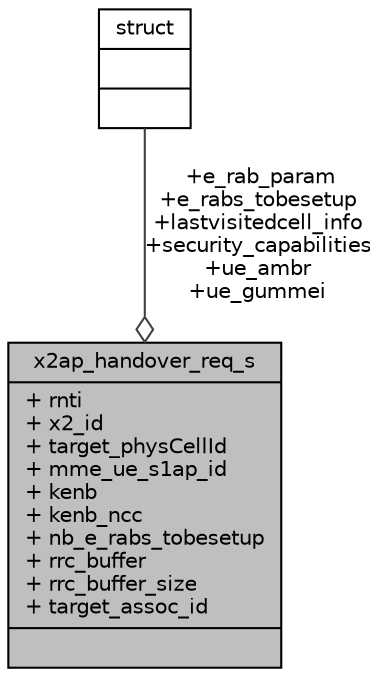digraph "x2ap_handover_req_s"
{
 // LATEX_PDF_SIZE
  edge [fontname="Helvetica",fontsize="10",labelfontname="Helvetica",labelfontsize="10"];
  node [fontname="Helvetica",fontsize="10",shape=record];
  Node1 [label="{x2ap_handover_req_s\n|+ rnti\l+ x2_id\l+ target_physCellId\l+ mme_ue_s1ap_id\l+ kenb\l+ kenb_ncc\l+ nb_e_rabs_tobesetup\l+ rrc_buffer\l+ rrc_buffer_size\l+ target_assoc_id\l|}",height=0.2,width=0.4,color="black", fillcolor="grey75", style="filled", fontcolor="black",tooltip=" "];
  Node2 -> Node1 [color="grey25",fontsize="10",style="solid",label=" +e_rab_param\n+e_rabs_tobesetup\n+lastvisitedcell_info\n+security_capabilities\n+ue_ambr\n+ue_gummei" ,arrowhead="odiamond",fontname="Helvetica"];
  Node2 [label="{struct\n||}",height=0.2,width=0.4,color="black", fillcolor="white", style="filled",URL="$structstruct.html",tooltip="holds vehicle id and initial pointer to the head of the linked list in hastable"];
}
